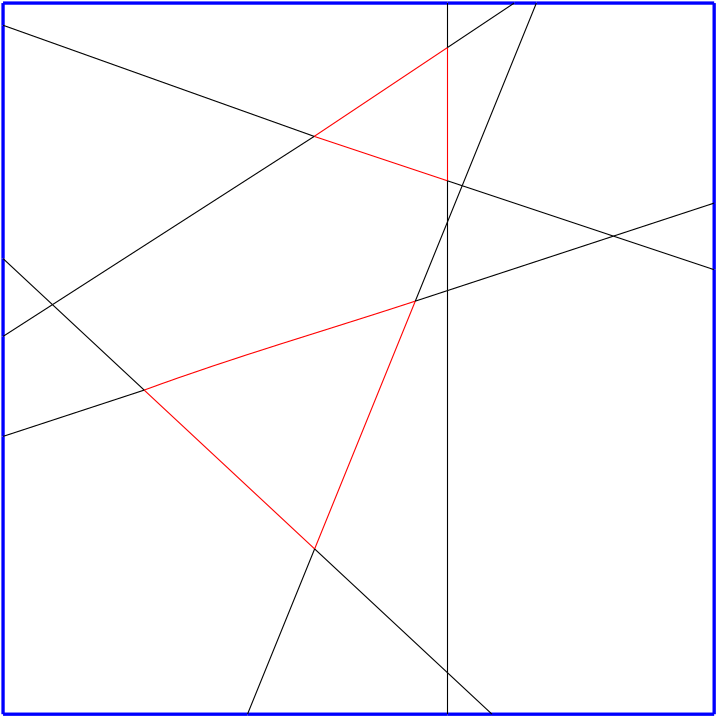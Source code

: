 <?xml version="1.0" encoding="UTF-8"?>
<ipe version="70005" creator="HGeometry"><ipestyle name="basic">
<color name="red" value="1 0 0"/>
<color name="green" value="0 1 0"/>
<color name="blue" value="0 0 1"/>
<color name="yellow" value="1 1 0"/>
<color name="orange" value="1 0.647 0"/>
<color name="gold" value="1 0.843 0"/>
<color name="purple" value="0.627 0.125 0.941"/>
<color name="gray" value="0.745 0.745 0.745"/>
<color name="brown" value="0.647 0.165 0.165"/>
<color name="navy" value="0 0 0.502"/>
<color name="pink" value="1 0.753 0.796"/>
<color name="seagreen" value="0.18 0.545 0.341"/>
<color name="turquoise" value="0.251 0.878 0.816"/>
<color name="violet" value="0.933 0.51 0.933"/>
<color name="darkblue" value="0 0 0.545"/>
<color name="darkcyan" value="0 0.545 0.545"/>
<color name="darkgray" value="0.663 0.663 0.663"/>
<color name="darkgreen" value="0 0.392 0"/>
<color name="darkmagenta" value="0.545 0 0.545"/>
<color name="darkorange" value="1 0.549 0"/>
<color name="darkred" value="0.545 0 0"/>
<color name="lightblue" value="0.678 0.847 0.902"/>
<color name="lightcyan" value="0.878 1 1"/>
<color name="lightgray" value="0.827 0.827 0.827"/>
<color name="lightgreen" value="0.565 0.933 0.565"/>
<color name="lightyellow" value="1 1 0.878"/>
<dashstyle name="dashed" value="[4] 0"/>
<dashstyle name="dotted" value="[1 3] 0"/>
<dashstyle name="dash dotted" value="[4 2 1 2] 0"/>
<dashstyle name="dash dot dotted" value="[4 2 1 2 1 2] 0"/>
<pen name="heavier" value="0.8"/>
<pen name="fat" value="1.2"/>
<pen name="ultrafat" value="2"/>
<textsize name="large" value="\large"/>
<textsize name="Large" value="\Large"/>
<textsize name="LARGE" value="\LARGE"/>
<textsize name="huge" value="\huge"/>
<textsize name="Huge" value="\Huge"/>
<textsize name="small" value="\small"/>
<textsize name="footnote" value="\footnotesize"/>
<textsize name="tiny" value="\tiny"/>
<symbolsize name="small" value="2"/>
<symbolsize name="tiny" value="1.1"/>
<symbolsize name="large" value="5"/>
<arrowsize name="small" value="5"/>
<arrowsize name="tiny" value="3"/>
<arrowsize name="large" value="10"/>
<gridsize name="4 pts" value="4"/>
<gridsize name="8 pts (~3 mm)" value="8"/>
<gridsize name="16 pts (~6 mm)" value="16"/>
<gridsize name="32 pts (~12 mm)" value="32"/>
<gridsize name="10 pts (~3.5 mm)" value="10"/>
<gridsize name="20 pts (~7 mm)" value="20"/>
<gridsize name="14 pts (~5 mm)" value="14"/>
<gridsize name="28 pts (~10 mm)" value="28"/>
<gridsize name="56 pts (~20 mm)" value="56"/>
<anglesize name="90 deg" value="90"/>
<anglesize name="60 deg" value="60"/>
<anglesize name="45 deg" value="45"/>
<anglesize name="30 deg" value="30"/>
<anglesize name="22.5 deg" value="22.5"/>
<symbol name="mark/circle(sx)" transformations="translations">
<path fill="sym-stroke">
0.6 0 0 0.6 0 0 e 0.4 0 0 0.4 0 0 e
</path></symbol>
<symbol name="mark/disk(sx)" transformations="translations">
<path fill="sym-stroke">
0.6 0 0 0.6 0 0 e
</path></symbol>
<symbol name="mark/fdisk(sfx)" transformations="translations">
<group><path fill="sym-fill">
0.5 0 0 0.5 0 0 e
</path><path fill="sym-stroke" fillrule="eofill">
0.6 0 0 0.6 0 0 e 0.4 0 0 0.4 0 0 e
</path></group></symbol>
<symbol name="mark/box(sx)" transformations="translations">
<path fill="sym-stroke" fillrule="eofill">
-0.6 -0.6 m 0.6 -0.6 l 0.6 0.6 l -0.6 0.6 l h
-0.4 -0.4 m 0.4 -0.4 l 0.4 0.4 l -0.4 0.4 l h</path></symbol>
<symbol name="mark/square(sx)" transformations="translations">
<path fill="sym-stroke">
-0.6 -0.6 m 0.6 -0.6 l 0.6 0.6 l -0.6 0.6 l h</path></symbol>
<symbol name="mark/fsquare(sfx)" transformations="translations">
<group><path fill="sym-fill">
-0.5 -0.5 m 0.5 -0.5 l 0.5 0.5 l -0.5 0.5 l h</path>
<path fill="sym-stroke" fillrule="eofill">
-0.6 -0.6 m 0.6 -0.6 l 0.6 0.6 l -0.6 0.6 l h
-0.4 -0.4 m 0.4 -0.4 l 0.4 0.4 l -0.4 0.4 l h</path></group></symbol>
<symbol name="mark/cross(sx)" transformations="translations">
<group><path fill="sym-stroke">
-0.43 -0.57 m 0.57 0.43 l 0.43 0.57 l -0.57 -0.43 l h</path>
<path fill="sym-stroke">
-0.43 0.57 m 0.57 -0.43 l 0.43 -0.57 l -0.57 0.43 l h</path>
</group></symbol>
<symbol name="arrow/arc(spx)">
<path pen="sym-pen" stroke="sym-stroke" fill="sym-stroke">
0 0 m -1.0 0.333 l -1.0 -0.333 l h</path></symbol>
<symbol name="arrow/farc(spx)">
<path pen="sym-pen" stroke="sym-stroke" fill="white">
0 0 m -1.0 0.333 l -1.0 -0.333 l h</path></symbol>
<symbol name="arrow/ptarc(spx)">
<path pen="sym-pen" stroke="sym-stroke" fill="sym-stroke">
0 0 m -1.0 0.333 l -0.8 0 l -1.0 -0.333 l h</path></symbol>
<symbol name="arrow/fptarc(spx)">
<path pen="sym-pen" stroke="sym-stroke" fill="white">
0 0 m -1.0 0.333 l -0.8 0 l -1.0 -0.333 l h</path></symbol>
<symbol name="arrow/fnormal(spx)">
<path pen="sym-pen" stroke="sym-stroke" fill="white">
0 0 m -1.0 0.333 l -1.0 -0.333 l h</path></symbol>
<symbol name="arrow/pointed(spx)">
<path pen="sym-pen" stroke="sym-stroke" fill="sym-stroke">
0 0 m -1.0 0.333 l -0.8 0 l -1.0 -0.333 l h</path></symbol>
<symbol name="arrow/fpointed(spx)">
<path pen="sym-pen" stroke="sym-stroke" fill="white">
0 0 m -1.0 0.333 l -0.8 0 l -1.0 -0.333 l h</path></symbol>
<symbol name="arrow/linear(spx)">
<path pen="sym-pen" stroke="sym-stroke">
-1.0 0.333 m 0 0 l -1.0 -0.333 l</path></symbol>
<symbol name="arrow/fdouble(spx)">
<path pen="sym-pen" stroke="sym-stroke" fill="white">
0 0 m -1.0 0.333 l -1.0 -0.333 l h
-1 0 m -2.0 0.333 l -2.0 -0.333 l h
</path></symbol>
<symbol name="arrow/double(spx)">
<path pen="sym-pen" stroke="sym-stroke" fill="sym-stroke">
0 0 m -1.0 0.333 l -1.0 -0.333 l h
-1 0 m -2.0 0.333 l -2.0 -0.333 l h
</path></symbol>
<tiling name="falling" angle="-60" width="1" step="4"/>
<tiling name="rising" angle="30" width="1" step="4"/>
<textstyle name="center" begin="\begin{center}" end="\end{center}"/>
<textstyle name="itemize" begin="\begin{itemize}" end="\end{itemize}"/>
<textstyle name="item" begin="\begin{itemize}\item{}" end="\end{itemize}"/>
</ipestyle><page><layer name="alpha"/><view layers="alpha" active="alpha"/><path layer="alpha" stroke="blue" pen="fat">-128.0 128.0 m
-128.0 125.33073 -128.0 122.66146 -128.0 120.0 c
</path><path layer="alpha" stroke="blue" pen="fat">-128.0 120.0 m
-128.0 91.99219 -128.0 63.992188 -128.0 36.0 c
</path><path layer="alpha" stroke="blue" pen="fat">-128.0 36.0 m
-128.0 26.658855 -128.0 17.325521 -128.0 8.0 c
</path><path layer="alpha" stroke="blue" pen="fat">-128.0 8.0 m
-128.0 -4.0078125 -128.0 -16.007813 -128.0 -28.0 c
</path><path layer="alpha" stroke="blue" pen="fat">-128.0 -28.0 m
-128.0 -61.338543 -128.0 -94.66927 -128.0 -128.0 c
</path><path layer="alpha" stroke="blue" pen="fat">-128.0 -128.0 m
-98.66406 -128.0 -69.328125 -128.0 -40.0 -128.0 c
</path><path layer="alpha" stroke="blue" pen="fat">-40.0 -128.0 m
-15.9921875 -128.0 8.0078125 -128.0 32.0 -128.0 c
</path><path layer="alpha" stroke="blue" pen="fat">32.0 -128.0 m
37.341145 -128.0 42.67448 -128.0 48.0 -128.0 c
</path><path layer="alpha" stroke="blue" pen="fat">48.0 -128.0 m
74.671875 -128.0 101.33594 -128.0 128.0 -128.0 c
</path><path layer="alpha" stroke="blue" pen="fat">128.0 -128.0 m
128.0 -74.66406 128.0 -21.328125 128.0 32.0 c
</path><path layer="alpha" stroke="blue" pen="fat">128.0 32.0 m
128.0 40.007813 128.0 48.007813 128.0 56.0 c
</path><path layer="alpha" stroke="blue" pen="fat">128.0 56.0 m
128.0 80.00521 128.0 104.0026 128.0 128.0 c
</path><path layer="alpha" stroke="blue" pen="fat">128.0 128.0 m
106.66406 128.0 85.328125 128.0 64.0 128.0 c
</path><path layer="alpha" stroke="blue" pen="fat">64.0 128.0 m
61.32552 128.0 58.658855 128.0 56.0 128.0 c
</path><path layer="alpha" stroke="blue" pen="fat">56.0 128.0 m
47.992188 128.0 39.992188 128.0 32.0 128.0 c
</path><path layer="alpha" stroke="blue" pen="fat">32.0 128.0 m
-21.338541 128.0 -74.66927 128.0 -128.0 128.0 c
</path><path stroke="red">-16.0 80.0 m
0.0 74.666664 16.0 69.333336 32.0 64.0 c
</path><path stroke="red">32.0 64.0 m
32.0 80.0 32.0 96.0 32.0 112.0 c
</path><path stroke="red">32.0 112.0 m
16.0 101.333336 0.0 90.666664 -16.0 80.0 c
</path><path stroke="black">32.0 112.0 m
40.0 117.333336 48.0 122.666664 56.0 128.0 c
</path><path stroke="black">32.0 112.0 m
32.0 117.333336 32.0 122.666664 32.0 128.0 c
</path><path stroke="black">32.0 64.0 m
33.759766 63.41341 35.51953 62.826824 37.284317 62.238777 c
</path><path stroke="black">37.284317 62.238777 m
55.42383 56.19206 73.56836 50.14388 91.71678 44.094437 c
</path><path stroke="black">91.71678 44.094437 m
103.80859 40.0638 115.9043 36.031902 128.0 32.0 c
</path><path stroke="black">32.0 64.0 m
32.0 59.07617 32.0 54.152344 31.999928 49.230537 c
</path><path stroke="black">31.999928 49.230537 m
32.0 40.98633 32.0 32.74414 31.999855 24.499811 c
</path><path stroke="black">31.999855 24.499811 m
32.0 -21.361328 32.0 -67.22461 32.000034 -113.09126 c
</path><path stroke="black">32.000034 -113.09126 m
32.0 -118.05859 32.0 -123.0293 32.0 -128.0 c
</path><path stroke="black">-16.0 80.0 m
-47.406574 59.81006 -78.81315 39.620117 -110.21853 19.430977 c
</path><path stroke="black">-110.21853 19.430977 m
-116.146484 15.620117 -122.07324 11.810059 -128.0 8.0 c
</path><path stroke="black">-16.0 80.0 m
-53.333332 93.333336 -90.666664 106.666664 -128.0 120.0 c
</path><path stroke="red">-15.8351 -68.5173 m
-3.7541003 -38.779434 8.3269005 -9.041567 20.4079 20.6963 c
</path><path stroke="red">20.4079 20.6963 m
-12.129434 10.02 -44.666767 0.65630025 -77.2041 -11.3326 c
</path><path stroke="red">-77.2041 -11.3326 m
-56.74777 -30.394167 -36.291435 -49.455734 -15.8351 -68.5173 c
</path><path stroke="black">-77.2041 -11.3326 m
-88.21029 -1.0768182 -99.216484 9.178964 -110.21853 19.430977 c
</path><path stroke="black">-110.21853 19.430977 m
-116.14845 24.956497 -122.07423 30.478249 -128.0 36.0 c
</path><path stroke="black">-77.2041 -11.3326 m
-94.13607 -16.888401 -111.06803 -22.4442 -128.0 -28.0 c
</path><path stroke="black">-15.8351 -68.5173 m
-23.890068 -88.344864 -31.945034 -108.17243 -40.0 -128.0 c
</path><path stroke="black">-15.8351 -68.5173 m
0.10938904 -83.374664 16.053879 -98.232025 32.000034 -113.09126 c
</path><path stroke="black">32.000034 -113.09126 m
37.332245 -118.05959 42.666122 -123.02979 48.0 -128.0 c
</path><path stroke="black">20.4079 20.6963 m
24.271427 21.964022 28.134953 23.231743 31.999855 24.499811 c
</path><path stroke="black">31.999855 24.499811 m
51.904945 31.03128 71.81141 37.563095 91.71678 44.094437 c
</path><path stroke="black">91.71678 44.094437 m
103.81192 48.063274 115.90596 52.03164 128.0 56.0 c
</path><path stroke="black">20.4079 20.6963 m
24.27205 30.208063 28.136204 39.71983 31.999928 49.230537 c
</path><path stroke="black">31.999928 49.230537 m
33.761707 53.567226 35.523056 57.902863 37.284317 62.238777 c
</path><path stroke="black">37.284317 62.238777 m
46.189606 84.159 55.094803 106.0795 64.0 128.0 c
</path></page></ipe>